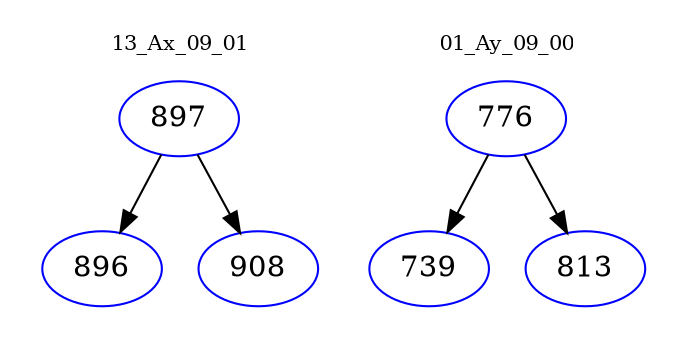 digraph{
subgraph cluster_0 {
color = white
label = "13_Ax_09_01";
fontsize=10;
T0_897 [label="897", color="blue"]
T0_897 -> T0_896 [color="black"]
T0_896 [label="896", color="blue"]
T0_897 -> T0_908 [color="black"]
T0_908 [label="908", color="blue"]
}
subgraph cluster_1 {
color = white
label = "01_Ay_09_00";
fontsize=10;
T1_776 [label="776", color="blue"]
T1_776 -> T1_739 [color="black"]
T1_739 [label="739", color="blue"]
T1_776 -> T1_813 [color="black"]
T1_813 [label="813", color="blue"]
}
}
